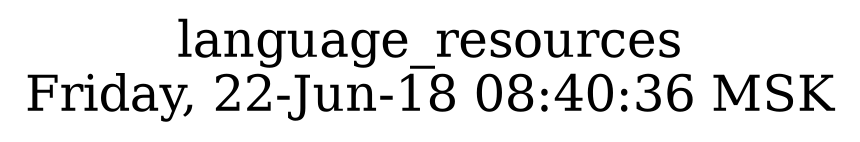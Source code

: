digraph G {
graph [
  fontsize="24";
  label="language_resources\nFriday, 22-Jun-18 08:40:36 MSK";
  nojustify=true;
  ordering=out;
  rankdir=LR;
  size="30";
];
}
